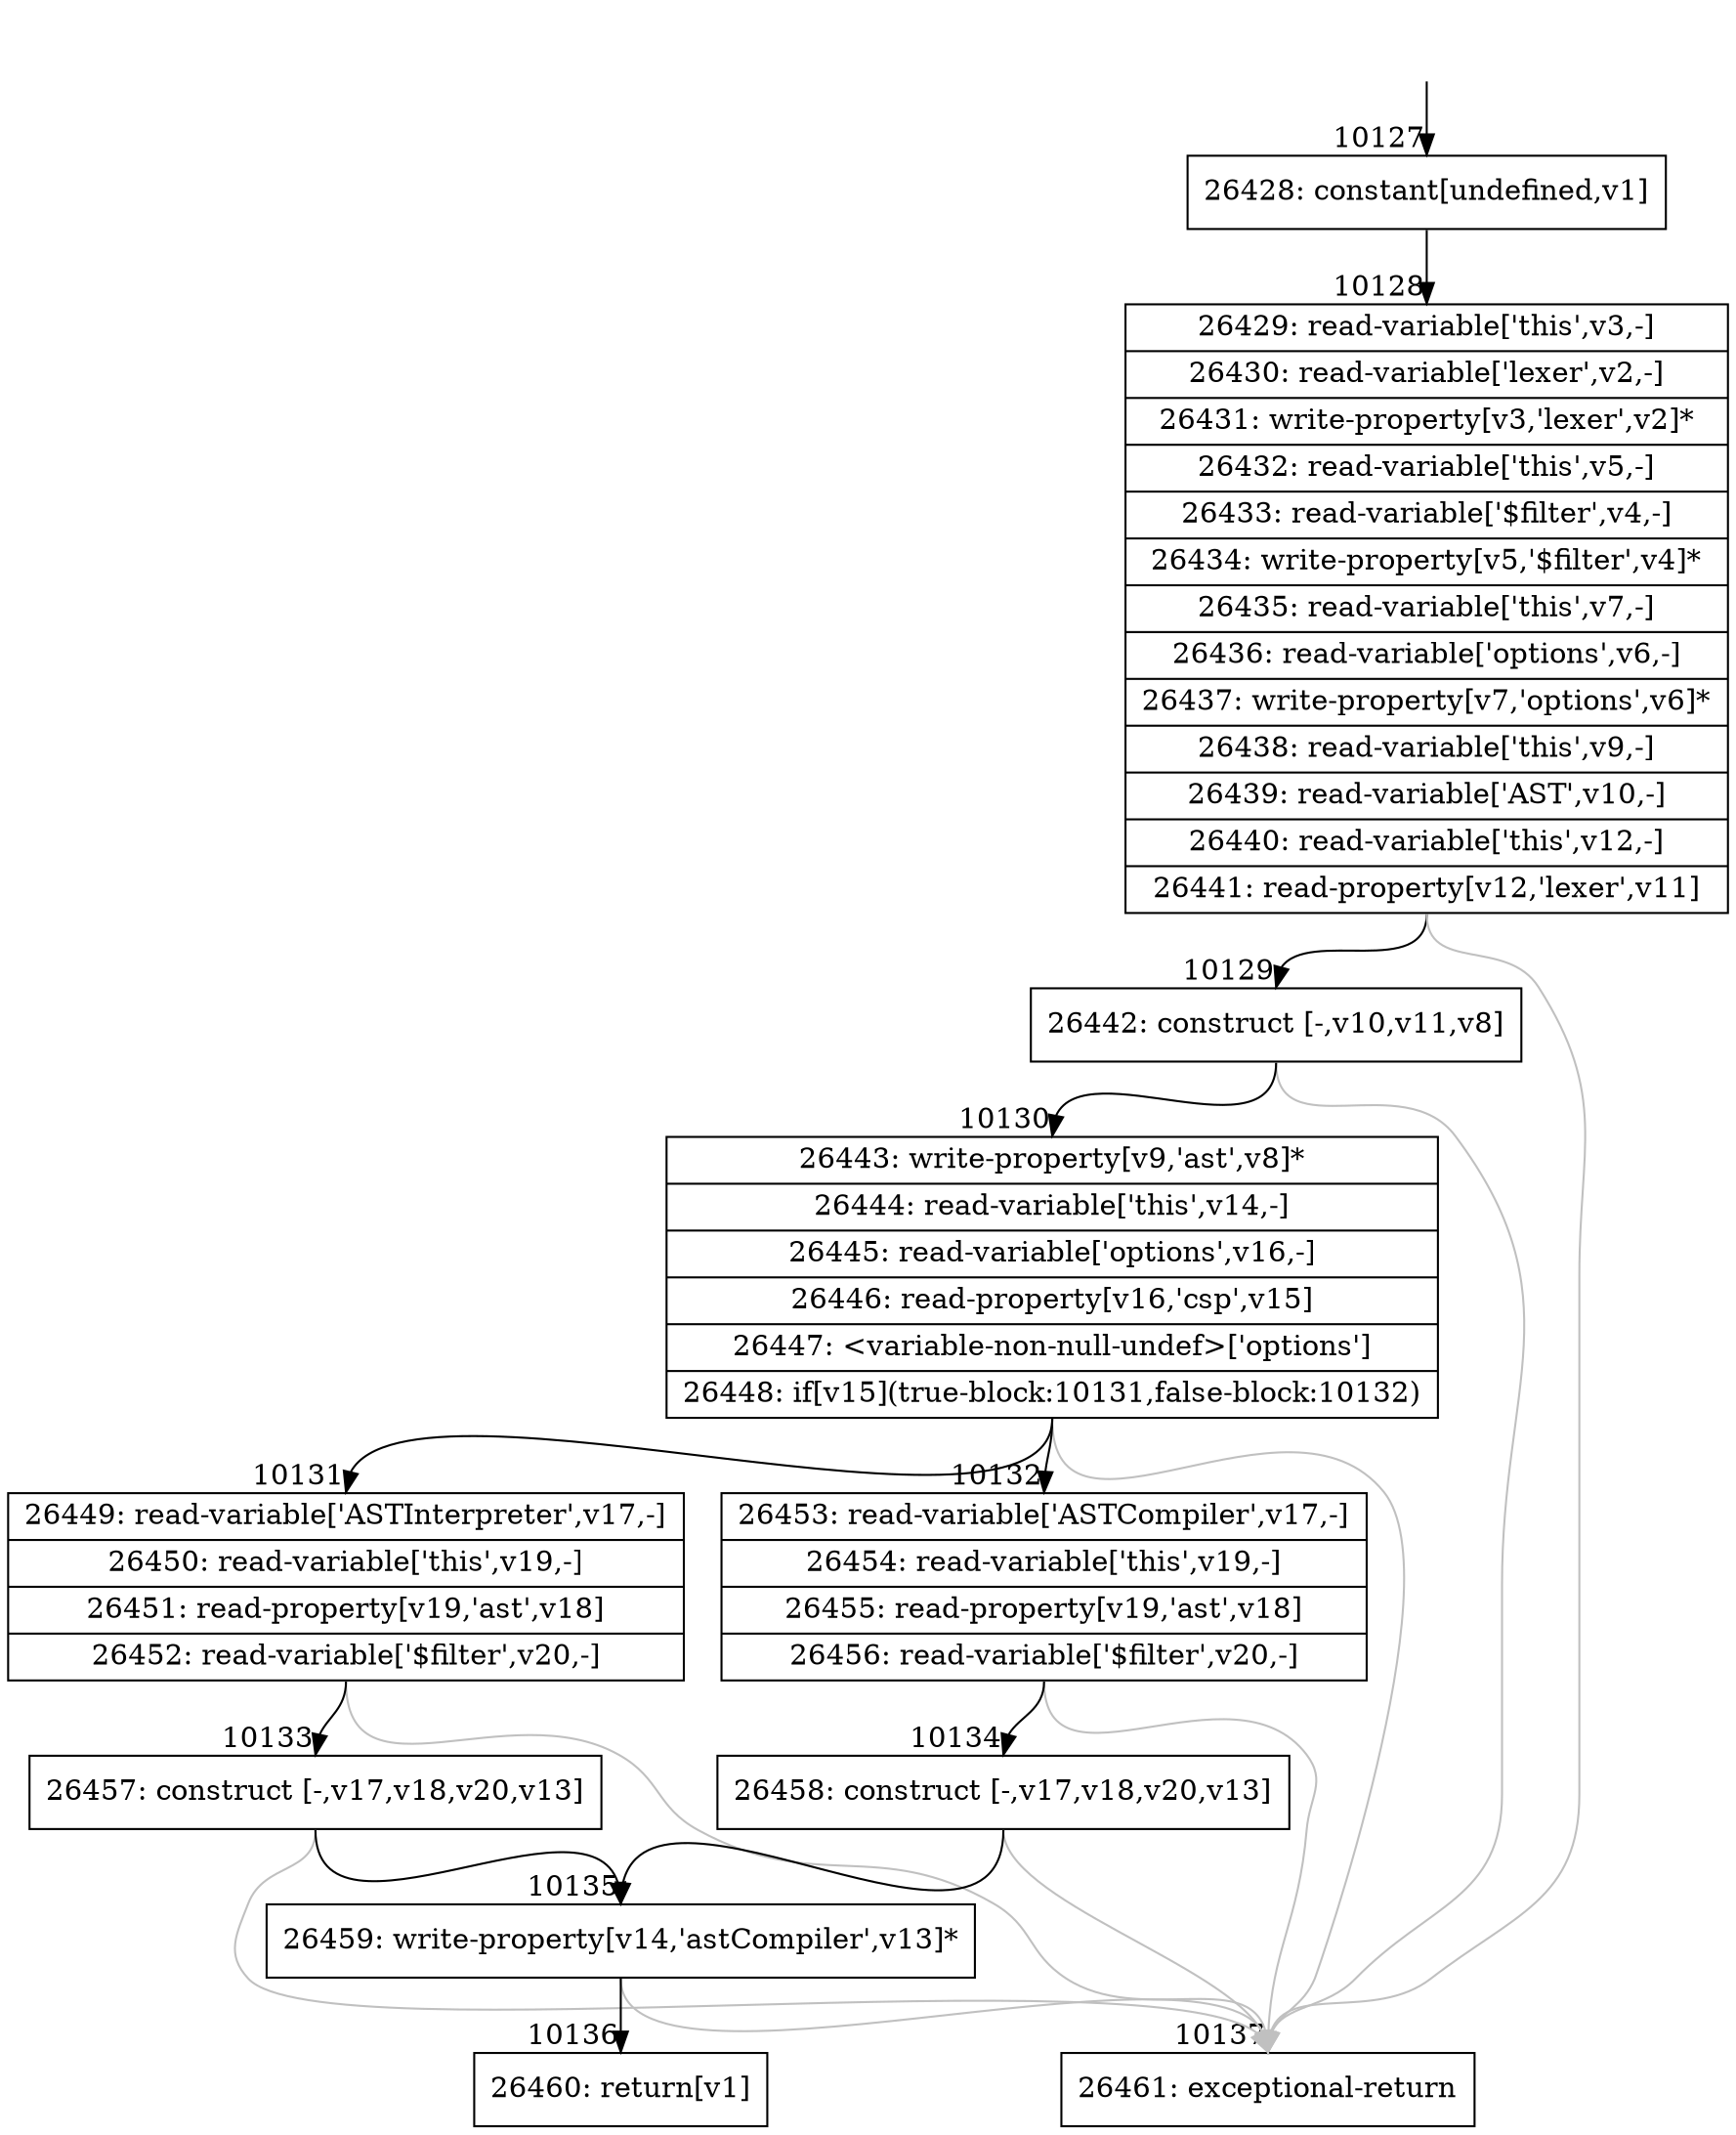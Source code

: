 digraph {
rankdir="TD"
BB_entry763[shape=none,label=""];
BB_entry763 -> BB10127 [tailport=s, headport=n, headlabel="    10127"]
BB10127 [shape=record label="{26428: constant[undefined,v1]}" ] 
BB10127 -> BB10128 [tailport=s, headport=n, headlabel="      10128"]
BB10128 [shape=record label="{26429: read-variable['this',v3,-]|26430: read-variable['lexer',v2,-]|26431: write-property[v3,'lexer',v2]*|26432: read-variable['this',v5,-]|26433: read-variable['$filter',v4,-]|26434: write-property[v5,'$filter',v4]*|26435: read-variable['this',v7,-]|26436: read-variable['options',v6,-]|26437: write-property[v7,'options',v6]*|26438: read-variable['this',v9,-]|26439: read-variable['AST',v10,-]|26440: read-variable['this',v12,-]|26441: read-property[v12,'lexer',v11]}" ] 
BB10128 -> BB10129 [tailport=s, headport=n, headlabel="      10129"]
BB10128 -> BB10137 [tailport=s, headport=n, color=gray, headlabel="      10137"]
BB10129 [shape=record label="{26442: construct [-,v10,v11,v8]}" ] 
BB10129 -> BB10130 [tailport=s, headport=n, headlabel="      10130"]
BB10129 -> BB10137 [tailport=s, headport=n, color=gray]
BB10130 [shape=record label="{26443: write-property[v9,'ast',v8]*|26444: read-variable['this',v14,-]|26445: read-variable['options',v16,-]|26446: read-property[v16,'csp',v15]|26447: \<variable-non-null-undef\>['options']|26448: if[v15](true-block:10131,false-block:10132)}" ] 
BB10130 -> BB10131 [tailport=s, headport=n, headlabel="      10131"]
BB10130 -> BB10132 [tailport=s, headport=n, headlabel="      10132"]
BB10130 -> BB10137 [tailport=s, headport=n, color=gray]
BB10131 [shape=record label="{26449: read-variable['ASTInterpreter',v17,-]|26450: read-variable['this',v19,-]|26451: read-property[v19,'ast',v18]|26452: read-variable['$filter',v20,-]}" ] 
BB10131 -> BB10133 [tailport=s, headport=n, headlabel="      10133"]
BB10131 -> BB10137 [tailport=s, headport=n, color=gray]
BB10132 [shape=record label="{26453: read-variable['ASTCompiler',v17,-]|26454: read-variable['this',v19,-]|26455: read-property[v19,'ast',v18]|26456: read-variable['$filter',v20,-]}" ] 
BB10132 -> BB10134 [tailport=s, headport=n, headlabel="      10134"]
BB10132 -> BB10137 [tailport=s, headport=n, color=gray]
BB10133 [shape=record label="{26457: construct [-,v17,v18,v20,v13]}" ] 
BB10133 -> BB10135 [tailport=s, headport=n, headlabel="      10135"]
BB10133 -> BB10137 [tailport=s, headport=n, color=gray]
BB10134 [shape=record label="{26458: construct [-,v17,v18,v20,v13]}" ] 
BB10134 -> BB10135 [tailport=s, headport=n]
BB10134 -> BB10137 [tailport=s, headport=n, color=gray]
BB10135 [shape=record label="{26459: write-property[v14,'astCompiler',v13]*}" ] 
BB10135 -> BB10136 [tailport=s, headport=n, headlabel="      10136"]
BB10135 -> BB10137 [tailport=s, headport=n, color=gray]
BB10136 [shape=record label="{26460: return[v1]}" ] 
BB10137 [shape=record label="{26461: exceptional-return}" ] 
//#$~ 13944
}
